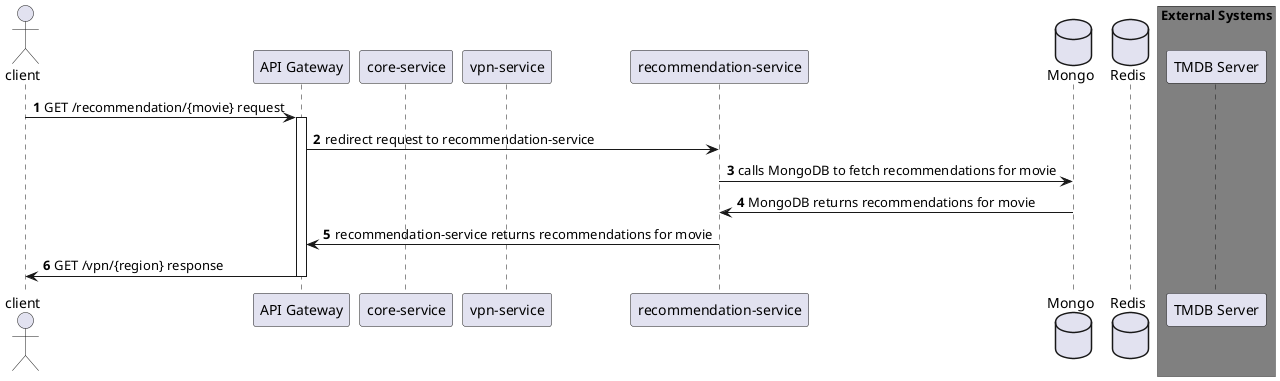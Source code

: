 @startuml
actor client
participant "API Gateway" as apigateway
participant "core-service" as core
participant "vpn-service" as vpn
participant "recommendation-service" as recommendation
database "Mongo" as mongo
database "Redis" as redis

box "External Systems" #Grey
participant "TMDB Server" as tmdb
end box

autonumber

client -> apigateway : GET /recommendation/{movie} request
activate apigateway
  apigateway -> recommendation : redirect request to recommendation-service
  recommendation -> mongo : calls MongoDB to fetch recommendations for movie
  mongo -> recommendation : MongoDB returns recommendations for movie
  recommendation -> apigateway : recommendation-service returns recommendations for movie
  apigateway -> client : GET /vpn/{region} response
deactivate apigateway

@enduml